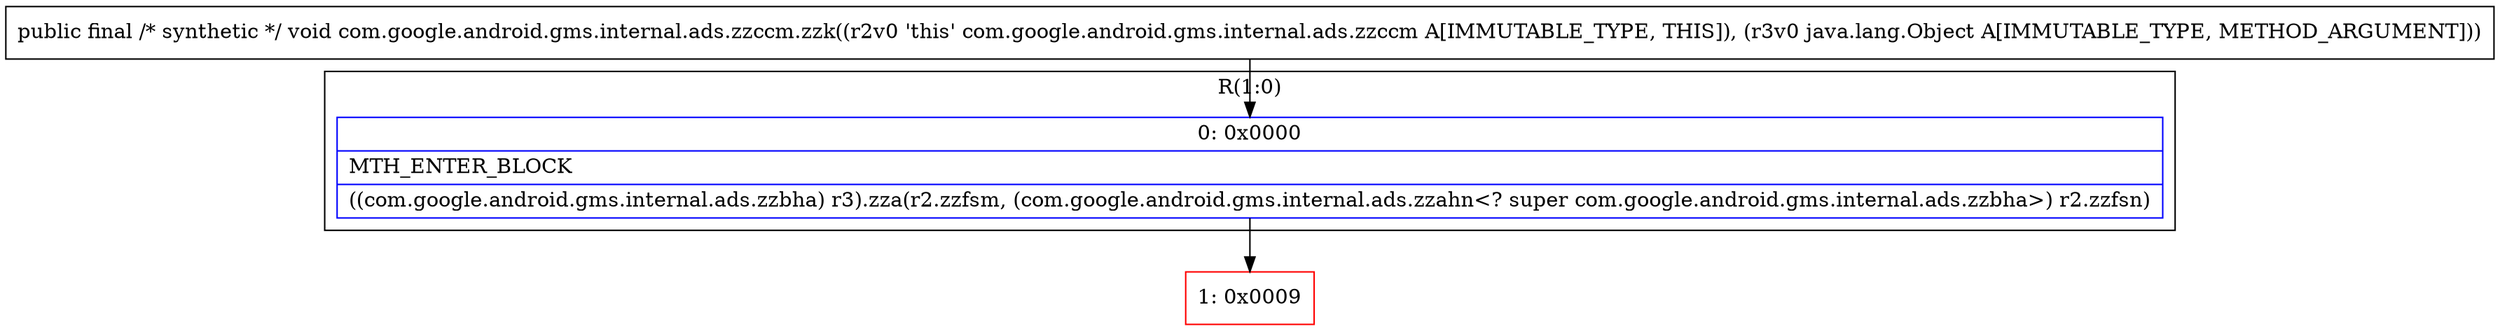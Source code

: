 digraph "CFG forcom.google.android.gms.internal.ads.zzccm.zzk(Ljava\/lang\/Object;)V" {
subgraph cluster_Region_1607711802 {
label = "R(1:0)";
node [shape=record,color=blue];
Node_0 [shape=record,label="{0\:\ 0x0000|MTH_ENTER_BLOCK\l|((com.google.android.gms.internal.ads.zzbha) r3).zza(r2.zzfsm, (com.google.android.gms.internal.ads.zzahn\<? super com.google.android.gms.internal.ads.zzbha\>) r2.zzfsn)\l}"];
}
Node_1 [shape=record,color=red,label="{1\:\ 0x0009}"];
MethodNode[shape=record,label="{public final \/* synthetic *\/ void com.google.android.gms.internal.ads.zzccm.zzk((r2v0 'this' com.google.android.gms.internal.ads.zzccm A[IMMUTABLE_TYPE, THIS]), (r3v0 java.lang.Object A[IMMUTABLE_TYPE, METHOD_ARGUMENT])) }"];
MethodNode -> Node_0;
Node_0 -> Node_1;
}

